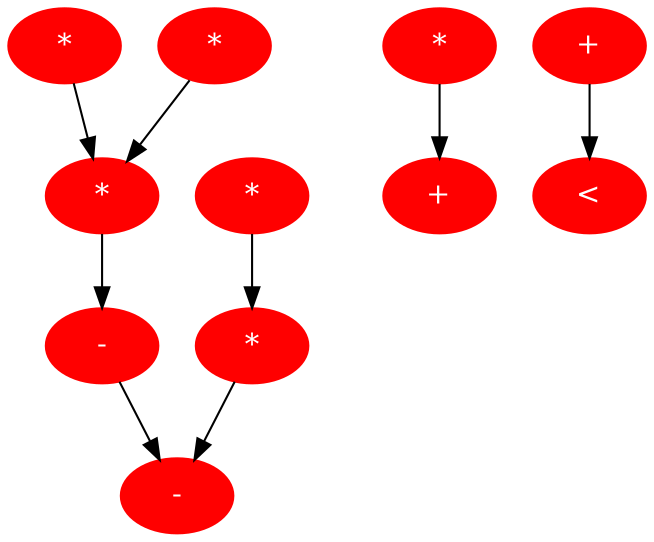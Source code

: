 digraph in {
    node [fontcolor=white,style=filled,color="160,60,176"];
    1 [label = "*"];
    2 [label = "*"];
    3 [label = "*"];
    4 [label = "*"];
    5 [label = "*"];
    6 [label = "*"];
    7 [label = "-"];
    8 [label = "-"];
    9 [label = "+"];
    10 [label = "+"];
    11 [label = "<"];
1 -> 5
2 -> 5
3 -> 6
4 -> 9
5 -> 7
6 -> 8
7 -> 8
10 -> 11
}
